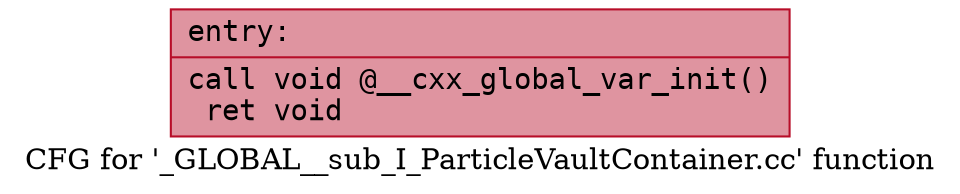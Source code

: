 digraph "CFG for '_GLOBAL__sub_I_ParticleVaultContainer.cc' function" {
	label="CFG for '_GLOBAL__sub_I_ParticleVaultContainer.cc' function";

	Node0x55907117a040 [shape=record,color="#b70d28ff", style=filled, fillcolor="#b70d2870" fontname="Courier",label="{entry:\l|  call void @__cxx_global_var_init()\l  ret void\l}"];
}
